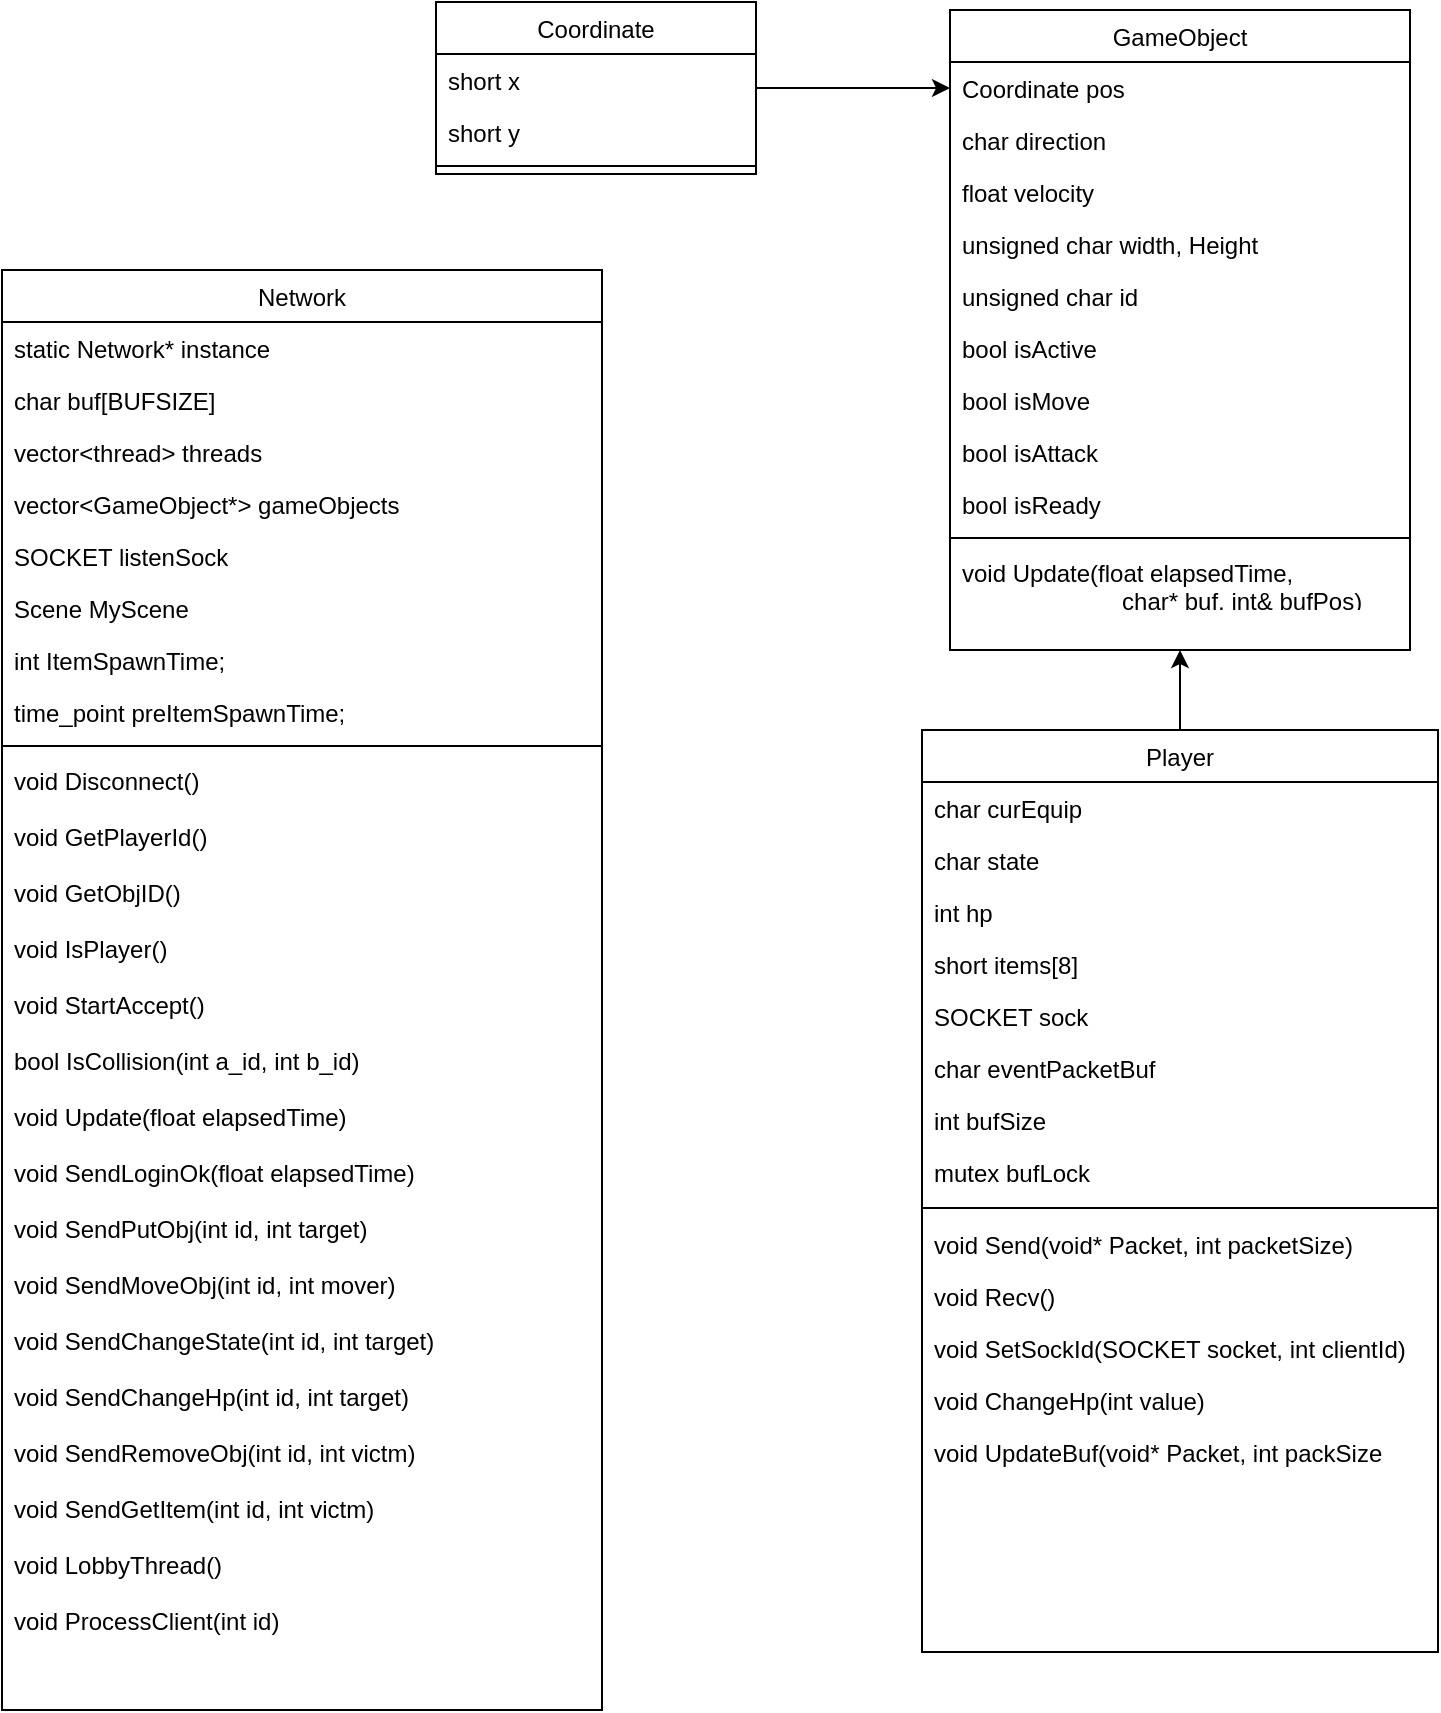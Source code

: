 <mxfile version="15.4.0" type="device"><diagram id="C5RBs43oDa-KdzZeNtuy" name="Page-1"><mxGraphModel dx="2249" dy="814" grid="1" gridSize="10" guides="1" tooltips="1" connect="1" arrows="1" fold="1" page="1" pageScale="1" pageWidth="827" pageHeight="1169" math="0" shadow="0"><root><mxCell id="WIyWlLk6GJQsqaUBKTNV-0"/><mxCell id="WIyWlLk6GJQsqaUBKTNV-1" parent="WIyWlLk6GJQsqaUBKTNV-0"/><mxCell id="7EJbWmPxn5MIXTnX5kuo-135" style="edgeStyle=orthogonalEdgeStyle;rounded=0;orthogonalLoop=1;jettySize=auto;html=1;entryX=0.5;entryY=1;entryDx=0;entryDy=0;" parent="WIyWlLk6GJQsqaUBKTNV-1" source="zkfFHV4jXpPFQw0GAbJ--6" target="7EJbWmPxn5MIXTnX5kuo-127" edge="1"><mxGeometry relative="1" as="geometry"/></mxCell><mxCell id="zkfFHV4jXpPFQw0GAbJ--6" value="Player" style="swimlane;fontStyle=0;align=center;verticalAlign=top;childLayout=stackLayout;horizontal=1;startSize=26;horizontalStack=0;resizeParent=1;resizeLast=0;collapsible=1;marginBottom=0;rounded=0;shadow=0;strokeWidth=1;" parent="WIyWlLk6GJQsqaUBKTNV-1" vertex="1"><mxGeometry x="-330" y="440" width="258" height="461" as="geometry"><mxRectangle x="130" y="380" width="160" height="26" as="alternateBounds"/></mxGeometry></mxCell><mxCell id="7EJbWmPxn5MIXTnX5kuo-113" value="char curEquip" style="text;align=left;verticalAlign=top;spacingLeft=4;spacingRight=4;overflow=hidden;rotatable=0;points=[[0,0.5],[1,0.5]];portConstraint=eastwest;rounded=0;shadow=0;html=0;" parent="zkfFHV4jXpPFQw0GAbJ--6" vertex="1"><mxGeometry y="26" width="258" height="26" as="geometry"/></mxCell><mxCell id="h8LLoGerYkd3efBY6kVI-2" value="char state" style="text;align=left;verticalAlign=top;spacingLeft=4;spacingRight=4;overflow=hidden;rotatable=0;points=[[0,0.5],[1,0.5]];portConstraint=eastwest;rounded=0;shadow=0;html=0;" parent="zkfFHV4jXpPFQw0GAbJ--6" vertex="1"><mxGeometry y="52" width="258" height="26" as="geometry"/></mxCell><mxCell id="7EJbWmPxn5MIXTnX5kuo-114" value="int hp" style="text;align=left;verticalAlign=top;spacingLeft=4;spacingRight=4;overflow=hidden;rotatable=0;points=[[0,0.5],[1,0.5]];portConstraint=eastwest;rounded=0;shadow=0;html=0;" parent="zkfFHV4jXpPFQw0GAbJ--6" vertex="1"><mxGeometry y="78" width="258" height="26" as="geometry"/></mxCell><mxCell id="7EJbWmPxn5MIXTnX5kuo-120" value="short items[8]" style="text;align=left;verticalAlign=top;spacingLeft=4;spacingRight=4;overflow=hidden;rotatable=0;points=[[0,0.5],[1,0.5]];portConstraint=eastwest;rounded=0;shadow=0;html=0;" parent="zkfFHV4jXpPFQw0GAbJ--6" vertex="1"><mxGeometry y="104" width="258" height="26" as="geometry"/></mxCell><mxCell id="pRLkPAy1oaf4XolqCP6f-3" value="SOCKET sock" style="text;align=left;verticalAlign=top;spacingLeft=4;spacingRight=4;overflow=hidden;rotatable=0;points=[[0,0.5],[1,0.5]];portConstraint=eastwest;rounded=0;shadow=0;html=0;" parent="zkfFHV4jXpPFQw0GAbJ--6" vertex="1"><mxGeometry y="130" width="258" height="26" as="geometry"/></mxCell><mxCell id="jzdJL8pUc3yq3eDgT754-6" value="char eventPacketBuf" style="text;align=left;verticalAlign=top;spacingLeft=4;spacingRight=4;overflow=hidden;rotatable=0;points=[[0,0.5],[1,0.5]];portConstraint=eastwest;rounded=0;shadow=0;html=0;" vertex="1" parent="zkfFHV4jXpPFQw0GAbJ--6"><mxGeometry y="156" width="258" height="26" as="geometry"/></mxCell><mxCell id="jzdJL8pUc3yq3eDgT754-7" value="int bufSize" style="text;align=left;verticalAlign=top;spacingLeft=4;spacingRight=4;overflow=hidden;rotatable=0;points=[[0,0.5],[1,0.5]];portConstraint=eastwest;rounded=0;shadow=0;html=0;" vertex="1" parent="zkfFHV4jXpPFQw0GAbJ--6"><mxGeometry y="182" width="258" height="26" as="geometry"/></mxCell><mxCell id="jzdJL8pUc3yq3eDgT754-8" value="mutex bufLock" style="text;align=left;verticalAlign=top;spacingLeft=4;spacingRight=4;overflow=hidden;rotatable=0;points=[[0,0.5],[1,0.5]];portConstraint=eastwest;rounded=0;shadow=0;html=0;" vertex="1" parent="zkfFHV4jXpPFQw0GAbJ--6"><mxGeometry y="208" width="258" height="26" as="geometry"/></mxCell><mxCell id="zkfFHV4jXpPFQw0GAbJ--9" value="" style="line;html=1;strokeWidth=1;align=left;verticalAlign=middle;spacingTop=-1;spacingLeft=3;spacingRight=3;rotatable=0;labelPosition=right;points=[];portConstraint=eastwest;" parent="zkfFHV4jXpPFQw0GAbJ--6" vertex="1"><mxGeometry y="234" width="258" height="10" as="geometry"/></mxCell><mxCell id="pRLkPAy1oaf4XolqCP6f-1" value="void Send(void* Packet, int packetSize)" style="text;align=left;verticalAlign=top;spacingLeft=4;spacingRight=4;overflow=hidden;rotatable=0;points=[[0,0.5],[1,0.5]];portConstraint=eastwest;rounded=0;shadow=0;html=0;" parent="zkfFHV4jXpPFQw0GAbJ--6" vertex="1"><mxGeometry y="244" width="258" height="26" as="geometry"/></mxCell><mxCell id="pRLkPAy1oaf4XolqCP6f-2" value="void Recv()" style="text;align=left;verticalAlign=top;spacingLeft=4;spacingRight=4;overflow=hidden;rotatable=0;points=[[0,0.5],[1,0.5]];portConstraint=eastwest;rounded=0;shadow=0;html=0;" parent="zkfFHV4jXpPFQw0GAbJ--6" vertex="1"><mxGeometry y="270" width="258" height="26" as="geometry"/></mxCell><mxCell id="pRLkPAy1oaf4XolqCP6f-6" value="void SetSockId(SOCKET socket, int clientId)" style="text;align=left;verticalAlign=top;spacingLeft=4;spacingRight=4;overflow=hidden;rotatable=0;points=[[0,0.5],[1,0.5]];portConstraint=eastwest;rounded=0;shadow=0;html=0;" parent="zkfFHV4jXpPFQw0GAbJ--6" vertex="1"><mxGeometry y="296" width="258" height="26" as="geometry"/></mxCell><mxCell id="jzdJL8pUc3yq3eDgT754-9" value="void ChangeHp(int value)" style="text;align=left;verticalAlign=top;spacingLeft=4;spacingRight=4;overflow=hidden;rotatable=0;points=[[0,0.5],[1,0.5]];portConstraint=eastwest;rounded=0;shadow=0;html=0;" vertex="1" parent="zkfFHV4jXpPFQw0GAbJ--6"><mxGeometry y="322" width="258" height="26" as="geometry"/></mxCell><mxCell id="jzdJL8pUc3yq3eDgT754-10" value="void UpdateBuf(void* Packet, int packSize" style="text;align=left;verticalAlign=top;spacingLeft=4;spacingRight=4;overflow=hidden;rotatable=0;points=[[0,0.5],[1,0.5]];portConstraint=eastwest;rounded=0;shadow=0;html=0;" vertex="1" parent="zkfFHV4jXpPFQw0GAbJ--6"><mxGeometry y="348" width="258" height="26" as="geometry"/></mxCell><mxCell id="7EJbWmPxn5MIXTnX5kuo-137" style="edgeStyle=orthogonalEdgeStyle;rounded=0;orthogonalLoop=1;jettySize=auto;html=1;entryX=0;entryY=0.5;entryDx=0;entryDy=0;" parent="WIyWlLk6GJQsqaUBKTNV-1" source="7EJbWmPxn5MIXTnX5kuo-121" target="7EJbWmPxn5MIXTnX5kuo-129" edge="1"><mxGeometry relative="1" as="geometry"/></mxCell><mxCell id="7EJbWmPxn5MIXTnX5kuo-121" value="Coordinate" style="swimlane;fontStyle=0;align=center;verticalAlign=top;childLayout=stackLayout;horizontal=1;startSize=26;horizontalStack=0;resizeParent=1;resizeLast=0;collapsible=1;marginBottom=0;rounded=0;shadow=0;strokeWidth=1;" parent="WIyWlLk6GJQsqaUBKTNV-1" vertex="1"><mxGeometry x="-573" y="76" width="160" height="86" as="geometry"><mxRectangle x="550" y="140" width="160" height="26" as="alternateBounds"/></mxGeometry></mxCell><mxCell id="7EJbWmPxn5MIXTnX5kuo-123" value="short x" style="text;align=left;verticalAlign=top;spacingLeft=4;spacingRight=4;overflow=hidden;rotatable=0;points=[[0,0.5],[1,0.5]];portConstraint=eastwest;rounded=0;shadow=0;html=0;" parent="7EJbWmPxn5MIXTnX5kuo-121" vertex="1"><mxGeometry y="26" width="160" height="26" as="geometry"/></mxCell><mxCell id="7EJbWmPxn5MIXTnX5kuo-124" value="short y" style="text;align=left;verticalAlign=top;spacingLeft=4;spacingRight=4;overflow=hidden;rotatable=0;points=[[0,0.5],[1,0.5]];portConstraint=eastwest;rounded=0;shadow=0;html=0;" parent="7EJbWmPxn5MIXTnX5kuo-121" vertex="1"><mxGeometry y="52" width="160" height="26" as="geometry"/></mxCell><mxCell id="7EJbWmPxn5MIXTnX5kuo-122" value="" style="line;html=1;strokeWidth=1;align=left;verticalAlign=middle;spacingTop=-1;spacingLeft=3;spacingRight=3;rotatable=0;labelPosition=right;points=[];portConstraint=eastwest;" parent="7EJbWmPxn5MIXTnX5kuo-121" vertex="1"><mxGeometry y="78" width="160" height="8" as="geometry"/></mxCell><mxCell id="7EJbWmPxn5MIXTnX5kuo-127" value="GameObject" style="swimlane;fontStyle=0;align=center;verticalAlign=top;childLayout=stackLayout;horizontal=1;startSize=26;horizontalStack=0;resizeParent=1;resizeLast=0;collapsible=1;marginBottom=0;rounded=0;shadow=0;strokeWidth=1;" parent="WIyWlLk6GJQsqaUBKTNV-1" vertex="1"><mxGeometry x="-316" y="80" width="230" height="320" as="geometry"><mxRectangle x="550" y="140" width="160" height="26" as="alternateBounds"/></mxGeometry></mxCell><mxCell id="7EJbWmPxn5MIXTnX5kuo-129" value="Coordinate pos" style="text;align=left;verticalAlign=top;spacingLeft=4;spacingRight=4;overflow=hidden;rotatable=0;points=[[0,0.5],[1,0.5]];portConstraint=eastwest;rounded=0;shadow=0;html=0;" parent="7EJbWmPxn5MIXTnX5kuo-127" vertex="1"><mxGeometry y="26" width="230" height="26" as="geometry"/></mxCell><mxCell id="7EJbWmPxn5MIXTnX5kuo-131" value="char direction" style="text;align=left;verticalAlign=top;spacingLeft=4;spacingRight=4;overflow=hidden;rotatable=0;points=[[0,0.5],[1,0.5]];portConstraint=eastwest;rounded=0;shadow=0;html=0;" parent="7EJbWmPxn5MIXTnX5kuo-127" vertex="1"><mxGeometry y="52" width="230" height="26" as="geometry"/></mxCell><mxCell id="7EJbWmPxn5MIXTnX5kuo-140" value="float velocity" style="text;align=left;verticalAlign=top;spacingLeft=4;spacingRight=4;overflow=hidden;rotatable=0;points=[[0,0.5],[1,0.5]];portConstraint=eastwest;" parent="7EJbWmPxn5MIXTnX5kuo-127" vertex="1"><mxGeometry y="78" width="230" height="26" as="geometry"/></mxCell><mxCell id="PDL5sNXrBr36ZDbFCjwY-1" value="unsigned char width, Height" style="text;align=left;verticalAlign=top;spacingLeft=4;spacingRight=4;overflow=hidden;rotatable=0;points=[[0,0.5],[1,0.5]];portConstraint=eastwest;" parent="7EJbWmPxn5MIXTnX5kuo-127" vertex="1"><mxGeometry y="104" width="230" height="26" as="geometry"/></mxCell><mxCell id="PDL5sNXrBr36ZDbFCjwY-2" value="unsigned char id" style="text;align=left;verticalAlign=top;spacingLeft=4;spacingRight=4;overflow=hidden;rotatable=0;points=[[0,0.5],[1,0.5]];portConstraint=eastwest;" parent="7EJbWmPxn5MIXTnX5kuo-127" vertex="1"><mxGeometry y="130" width="230" height="26" as="geometry"/></mxCell><mxCell id="svXSLSuPKlglwKJpArpJ-1" value="bool isActive" style="text;align=left;verticalAlign=top;spacingLeft=4;spacingRight=4;overflow=hidden;rotatable=0;points=[[0,0.5],[1,0.5]];portConstraint=eastwest;" parent="7EJbWmPxn5MIXTnX5kuo-127" vertex="1"><mxGeometry y="156" width="230" height="26" as="geometry"/></mxCell><mxCell id="pRLkPAy1oaf4XolqCP6f-4" value="bool isMove" style="text;align=left;verticalAlign=top;spacingLeft=4;spacingRight=4;overflow=hidden;rotatable=0;points=[[0,0.5],[1,0.5]];portConstraint=eastwest;" parent="7EJbWmPxn5MIXTnX5kuo-127" vertex="1"><mxGeometry y="182" width="230" height="26" as="geometry"/></mxCell><mxCell id="pRLkPAy1oaf4XolqCP6f-5" value="bool isAttack" style="text;align=left;verticalAlign=top;spacingLeft=4;spacingRight=4;overflow=hidden;rotatable=0;points=[[0,0.5],[1,0.5]];portConstraint=eastwest;" parent="7EJbWmPxn5MIXTnX5kuo-127" vertex="1"><mxGeometry y="208" width="230" height="26" as="geometry"/></mxCell><mxCell id="jzdJL8pUc3yq3eDgT754-5" value="bool isReady" style="text;align=left;verticalAlign=top;spacingLeft=4;spacingRight=4;overflow=hidden;rotatable=0;points=[[0,0.5],[1,0.5]];portConstraint=eastwest;" vertex="1" parent="7EJbWmPxn5MIXTnX5kuo-127"><mxGeometry y="234" width="230" height="26" as="geometry"/></mxCell><mxCell id="7EJbWmPxn5MIXTnX5kuo-128" value="" style="line;html=1;strokeWidth=1;align=left;verticalAlign=middle;spacingTop=-1;spacingLeft=3;spacingRight=3;rotatable=0;labelPosition=right;points=[];portConstraint=eastwest;" parent="7EJbWmPxn5MIXTnX5kuo-127" vertex="1"><mxGeometry y="260" width="230" height="8" as="geometry"/></mxCell><mxCell id="svXSLSuPKlglwKJpArpJ-0" value="void Update(float elapsedTime, &#10;                        char* buf, int&amp; bufPos)" style="text;align=left;verticalAlign=top;spacingLeft=4;spacingRight=4;overflow=hidden;rotatable=0;points=[[0,0.5],[1,0.5]];portConstraint=eastwest;rounded=0;shadow=0;html=0;" parent="7EJbWmPxn5MIXTnX5kuo-127" vertex="1"><mxGeometry y="268" width="230" height="28" as="geometry"/></mxCell><mxCell id="pRLkPAy1oaf4XolqCP6f-10" value="Network" style="swimlane;fontStyle=0;align=center;verticalAlign=top;childLayout=stackLayout;horizontal=1;startSize=26;horizontalStack=0;resizeParent=1;resizeLast=0;collapsible=1;marginBottom=0;rounded=0;shadow=0;strokeWidth=1;" parent="WIyWlLk6GJQsqaUBKTNV-1" vertex="1"><mxGeometry x="-790" y="210" width="300" height="720" as="geometry"><mxRectangle x="550" y="140" width="160" height="26" as="alternateBounds"/></mxGeometry></mxCell><mxCell id="pRLkPAy1oaf4XolqCP6f-11" value="static Network* instance" style="text;align=left;verticalAlign=top;spacingLeft=4;spacingRight=4;overflow=hidden;rotatable=0;points=[[0,0.5],[1,0.5]];portConstraint=eastwest;rounded=0;shadow=0;html=0;" parent="pRLkPAy1oaf4XolqCP6f-10" vertex="1"><mxGeometry y="26" width="300" height="26" as="geometry"/></mxCell><mxCell id="pRLkPAy1oaf4XolqCP6f-12" value="char buf[BUFSIZE]" style="text;align=left;verticalAlign=top;spacingLeft=4;spacingRight=4;overflow=hidden;rotatable=0;points=[[0,0.5],[1,0.5]];portConstraint=eastwest;rounded=0;shadow=0;html=0;" parent="pRLkPAy1oaf4XolqCP6f-10" vertex="1"><mxGeometry y="52" width="300" height="26" as="geometry"/></mxCell><mxCell id="pRLkPAy1oaf4XolqCP6f-18" value="vector&lt;thread&gt; threads" style="text;align=left;verticalAlign=top;spacingLeft=4;spacingRight=4;overflow=hidden;rotatable=0;points=[[0,0.5],[1,0.5]];portConstraint=eastwest;" parent="pRLkPAy1oaf4XolqCP6f-10" vertex="1"><mxGeometry y="78" width="300" height="26" as="geometry"/></mxCell><mxCell id="pRLkPAy1oaf4XolqCP6f-21" value="vector&lt;GameObject*&gt; gameObjects" style="text;align=left;verticalAlign=top;spacingLeft=4;spacingRight=4;overflow=hidden;rotatable=0;points=[[0,0.5],[1,0.5]];portConstraint=eastwest;" parent="pRLkPAy1oaf4XolqCP6f-10" vertex="1"><mxGeometry y="104" width="300" height="26" as="geometry"/></mxCell><mxCell id="pRLkPAy1oaf4XolqCP6f-22" value="SOCKET listenSock" style="text;align=left;verticalAlign=top;spacingLeft=4;spacingRight=4;overflow=hidden;rotatable=0;points=[[0,0.5],[1,0.5]];portConstraint=eastwest;" parent="pRLkPAy1oaf4XolqCP6f-10" vertex="1"><mxGeometry y="130" width="300" height="26" as="geometry"/></mxCell><mxCell id="jzdJL8pUc3yq3eDgT754-2" value="Scene MyScene" style="text;align=left;verticalAlign=top;spacingLeft=4;spacingRight=4;overflow=hidden;rotatable=0;points=[[0,0.5],[1,0.5]];portConstraint=eastwest;" vertex="1" parent="pRLkPAy1oaf4XolqCP6f-10"><mxGeometry y="156" width="300" height="26" as="geometry"/></mxCell><mxCell id="jzdJL8pUc3yq3eDgT754-3" value="int ItemSpawnTime;" style="text;align=left;verticalAlign=top;spacingLeft=4;spacingRight=4;overflow=hidden;rotatable=0;points=[[0,0.5],[1,0.5]];portConstraint=eastwest;" vertex="1" parent="pRLkPAy1oaf4XolqCP6f-10"><mxGeometry y="182" width="300" height="26" as="geometry"/></mxCell><mxCell id="jzdJL8pUc3yq3eDgT754-4" value="time_point preItemSpawnTime;" style="text;align=left;verticalAlign=top;spacingLeft=4;spacingRight=4;overflow=hidden;rotatable=0;points=[[0,0.5],[1,0.5]];portConstraint=eastwest;" vertex="1" parent="pRLkPAy1oaf4XolqCP6f-10"><mxGeometry y="208" width="300" height="26" as="geometry"/></mxCell><mxCell id="pRLkPAy1oaf4XolqCP6f-19" value="" style="line;html=1;strokeWidth=1;align=left;verticalAlign=middle;spacingTop=-1;spacingLeft=3;spacingRight=3;rotatable=0;labelPosition=right;points=[];portConstraint=eastwest;" parent="pRLkPAy1oaf4XolqCP6f-10" vertex="1"><mxGeometry y="234" width="300" height="8" as="geometry"/></mxCell><mxCell id="pRLkPAy1oaf4XolqCP6f-20" value="void Disconnect()" style="text;align=left;verticalAlign=top;spacingLeft=4;spacingRight=4;overflow=hidden;rotatable=0;points=[[0,0.5],[1,0.5]];portConstraint=eastwest;rounded=0;shadow=0;html=0;" parent="pRLkPAy1oaf4XolqCP6f-10" vertex="1"><mxGeometry y="242" width="300" height="28" as="geometry"/></mxCell><mxCell id="pRLkPAy1oaf4XolqCP6f-24" value="void GetPlayerId()" style="text;align=left;verticalAlign=top;spacingLeft=4;spacingRight=4;overflow=hidden;rotatable=0;points=[[0,0.5],[1,0.5]];portConstraint=eastwest;rounded=0;shadow=0;html=0;" parent="pRLkPAy1oaf4XolqCP6f-10" vertex="1"><mxGeometry y="270" width="300" height="28" as="geometry"/></mxCell><mxCell id="pRLkPAy1oaf4XolqCP6f-25" value="void GetObjID()" style="text;align=left;verticalAlign=top;spacingLeft=4;spacingRight=4;overflow=hidden;rotatable=0;points=[[0,0.5],[1,0.5]];portConstraint=eastwest;rounded=0;shadow=0;html=0;" parent="pRLkPAy1oaf4XolqCP6f-10" vertex="1"><mxGeometry y="298" width="300" height="28" as="geometry"/></mxCell><mxCell id="pRLkPAy1oaf4XolqCP6f-26" value="void IsPlayer()" style="text;align=left;verticalAlign=top;spacingLeft=4;spacingRight=4;overflow=hidden;rotatable=0;points=[[0,0.5],[1,0.5]];portConstraint=eastwest;rounded=0;shadow=0;html=0;" parent="pRLkPAy1oaf4XolqCP6f-10" vertex="1"><mxGeometry y="326" width="300" height="28" as="geometry"/></mxCell><mxCell id="pRLkPAy1oaf4XolqCP6f-28" value="void StartAccept()" style="text;align=left;verticalAlign=top;spacingLeft=4;spacingRight=4;overflow=hidden;rotatable=0;points=[[0,0.5],[1,0.5]];portConstraint=eastwest;rounded=0;shadow=0;html=0;" parent="pRLkPAy1oaf4XolqCP6f-10" vertex="1"><mxGeometry y="354" width="300" height="28" as="geometry"/></mxCell><mxCell id="pRLkPAy1oaf4XolqCP6f-29" value="bool IsCollision(int a_id, int b_id)" style="text;align=left;verticalAlign=top;spacingLeft=4;spacingRight=4;overflow=hidden;rotatable=0;points=[[0,0.5],[1,0.5]];portConstraint=eastwest;rounded=0;shadow=0;html=0;" parent="pRLkPAy1oaf4XolqCP6f-10" vertex="1"><mxGeometry y="382" width="300" height="28" as="geometry"/></mxCell><mxCell id="pRLkPAy1oaf4XolqCP6f-23" value="void Update(float elapsedTime)" style="text;align=left;verticalAlign=top;spacingLeft=4;spacingRight=4;overflow=hidden;rotatable=0;points=[[0,0.5],[1,0.5]];portConstraint=eastwest;rounded=0;shadow=0;html=0;" parent="pRLkPAy1oaf4XolqCP6f-10" vertex="1"><mxGeometry y="410" width="300" height="28" as="geometry"/></mxCell><mxCell id="jzdJL8pUc3yq3eDgT754-0" value="void SendLoginOk(float elapsedTime)" style="text;align=left;verticalAlign=top;spacingLeft=4;spacingRight=4;overflow=hidden;rotatable=0;points=[[0,0.5],[1,0.5]];portConstraint=eastwest;rounded=0;shadow=0;html=0;" vertex="1" parent="pRLkPAy1oaf4XolqCP6f-10"><mxGeometry y="438" width="300" height="28" as="geometry"/></mxCell><mxCell id="pRLkPAy1oaf4XolqCP6f-30" value="void SendPutObj(int id, int target)" style="text;align=left;verticalAlign=top;spacingLeft=4;spacingRight=4;overflow=hidden;rotatable=0;points=[[0,0.5],[1,0.5]];portConstraint=eastwest;rounded=0;shadow=0;html=0;" parent="pRLkPAy1oaf4XolqCP6f-10" vertex="1"><mxGeometry y="466" width="300" height="28" as="geometry"/></mxCell><mxCell id="pRLkPAy1oaf4XolqCP6f-31" value="void SendMoveObj(int id, int mover)" style="text;align=left;verticalAlign=top;spacingLeft=4;spacingRight=4;overflow=hidden;rotatable=0;points=[[0,0.5],[1,0.5]];portConstraint=eastwest;rounded=0;shadow=0;html=0;" parent="pRLkPAy1oaf4XolqCP6f-10" vertex="1"><mxGeometry y="494" width="300" height="28" as="geometry"/></mxCell><mxCell id="pRLkPAy1oaf4XolqCP6f-32" value="void SendChangeState(int id, int target)" style="text;align=left;verticalAlign=top;spacingLeft=4;spacingRight=4;overflow=hidden;rotatable=0;points=[[0,0.5],[1,0.5]];portConstraint=eastwest;rounded=0;shadow=0;html=0;" parent="pRLkPAy1oaf4XolqCP6f-10" vertex="1"><mxGeometry y="522" width="300" height="28" as="geometry"/></mxCell><mxCell id="pRLkPAy1oaf4XolqCP6f-33" value="void SendChangeHp(int id, int target)" style="text;align=left;verticalAlign=top;spacingLeft=4;spacingRight=4;overflow=hidden;rotatable=0;points=[[0,0.5],[1,0.5]];portConstraint=eastwest;rounded=0;shadow=0;html=0;" parent="pRLkPAy1oaf4XolqCP6f-10" vertex="1"><mxGeometry y="550" width="300" height="28" as="geometry"/></mxCell><mxCell id="pRLkPAy1oaf4XolqCP6f-34" value="void SendRemoveObj(int id, int victm)" style="text;align=left;verticalAlign=top;spacingLeft=4;spacingRight=4;overflow=hidden;rotatable=0;points=[[0,0.5],[1,0.5]];portConstraint=eastwest;rounded=0;shadow=0;html=0;" parent="pRLkPAy1oaf4XolqCP6f-10" vertex="1"><mxGeometry y="578" width="300" height="28" as="geometry"/></mxCell><mxCell id="jzdJL8pUc3yq3eDgT754-1" value="void SendGetItem(int id, int victm)" style="text;align=left;verticalAlign=top;spacingLeft=4;spacingRight=4;overflow=hidden;rotatable=0;points=[[0,0.5],[1,0.5]];portConstraint=eastwest;rounded=0;shadow=0;html=0;" vertex="1" parent="pRLkPAy1oaf4XolqCP6f-10"><mxGeometry y="606" width="300" height="28" as="geometry"/></mxCell><mxCell id="pRLkPAy1oaf4XolqCP6f-36" value="void LobbyThread()" style="text;align=left;verticalAlign=top;spacingLeft=4;spacingRight=4;overflow=hidden;rotatable=0;points=[[0,0.5],[1,0.5]];portConstraint=eastwest;rounded=0;shadow=0;html=0;" parent="pRLkPAy1oaf4XolqCP6f-10" vertex="1"><mxGeometry y="634" width="300" height="28" as="geometry"/></mxCell><mxCell id="pRLkPAy1oaf4XolqCP6f-35" value="void ProcessClient(int id)" style="text;align=left;verticalAlign=top;spacingLeft=4;spacingRight=4;overflow=hidden;rotatable=0;points=[[0,0.5],[1,0.5]];portConstraint=eastwest;rounded=0;shadow=0;html=0;" parent="pRLkPAy1oaf4XolqCP6f-10" vertex="1"><mxGeometry y="662" width="300" height="28" as="geometry"/></mxCell></root></mxGraphModel></diagram></mxfile>
